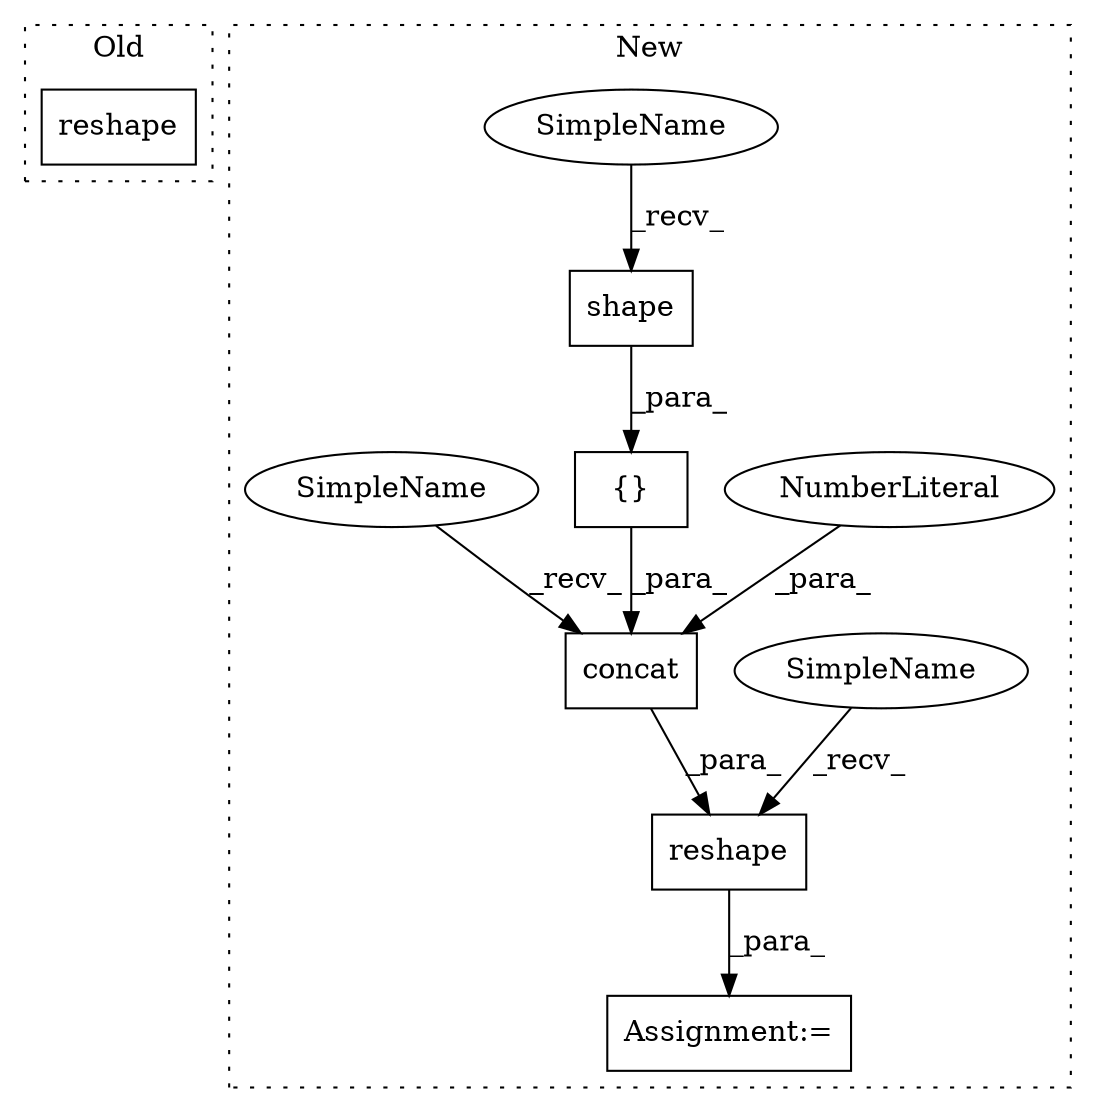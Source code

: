 digraph G {
subgraph cluster0 {
1 [label="reshape" a="32" s="1857,1887" l="8,1" shape="box"];
label = "Old";
style="dotted";
}
subgraph cluster1 {
2 [label="concat" a="32" s="1728,1796" l="7,1" shape="box"];
3 [label="NumberLiteral" a="34" s="1795" l="1" shape="ellipse"];
4 [label="{}" a="4" s="1744,1793" l="1,1" shape="box"];
5 [label="Assignment:=" a="7" s="1686" l="1" shape="box"];
6 [label="reshape" a="32" s="1698,1797" l="8,1" shape="box"];
7 [label="shape" a="32" s="1756,1768" l="6,1" shape="box"];
8 [label="SimpleName" a="42" s="1687" l="10" shape="ellipse"];
9 [label="SimpleName" a="42" s="1745" l="10" shape="ellipse"];
10 [label="SimpleName" a="42" s="1717" l="10" shape="ellipse"];
label = "New";
style="dotted";
}
2 -> 6 [label="_para_"];
3 -> 2 [label="_para_"];
4 -> 2 [label="_para_"];
6 -> 5 [label="_para_"];
7 -> 4 [label="_para_"];
8 -> 6 [label="_recv_"];
9 -> 7 [label="_recv_"];
10 -> 2 [label="_recv_"];
}